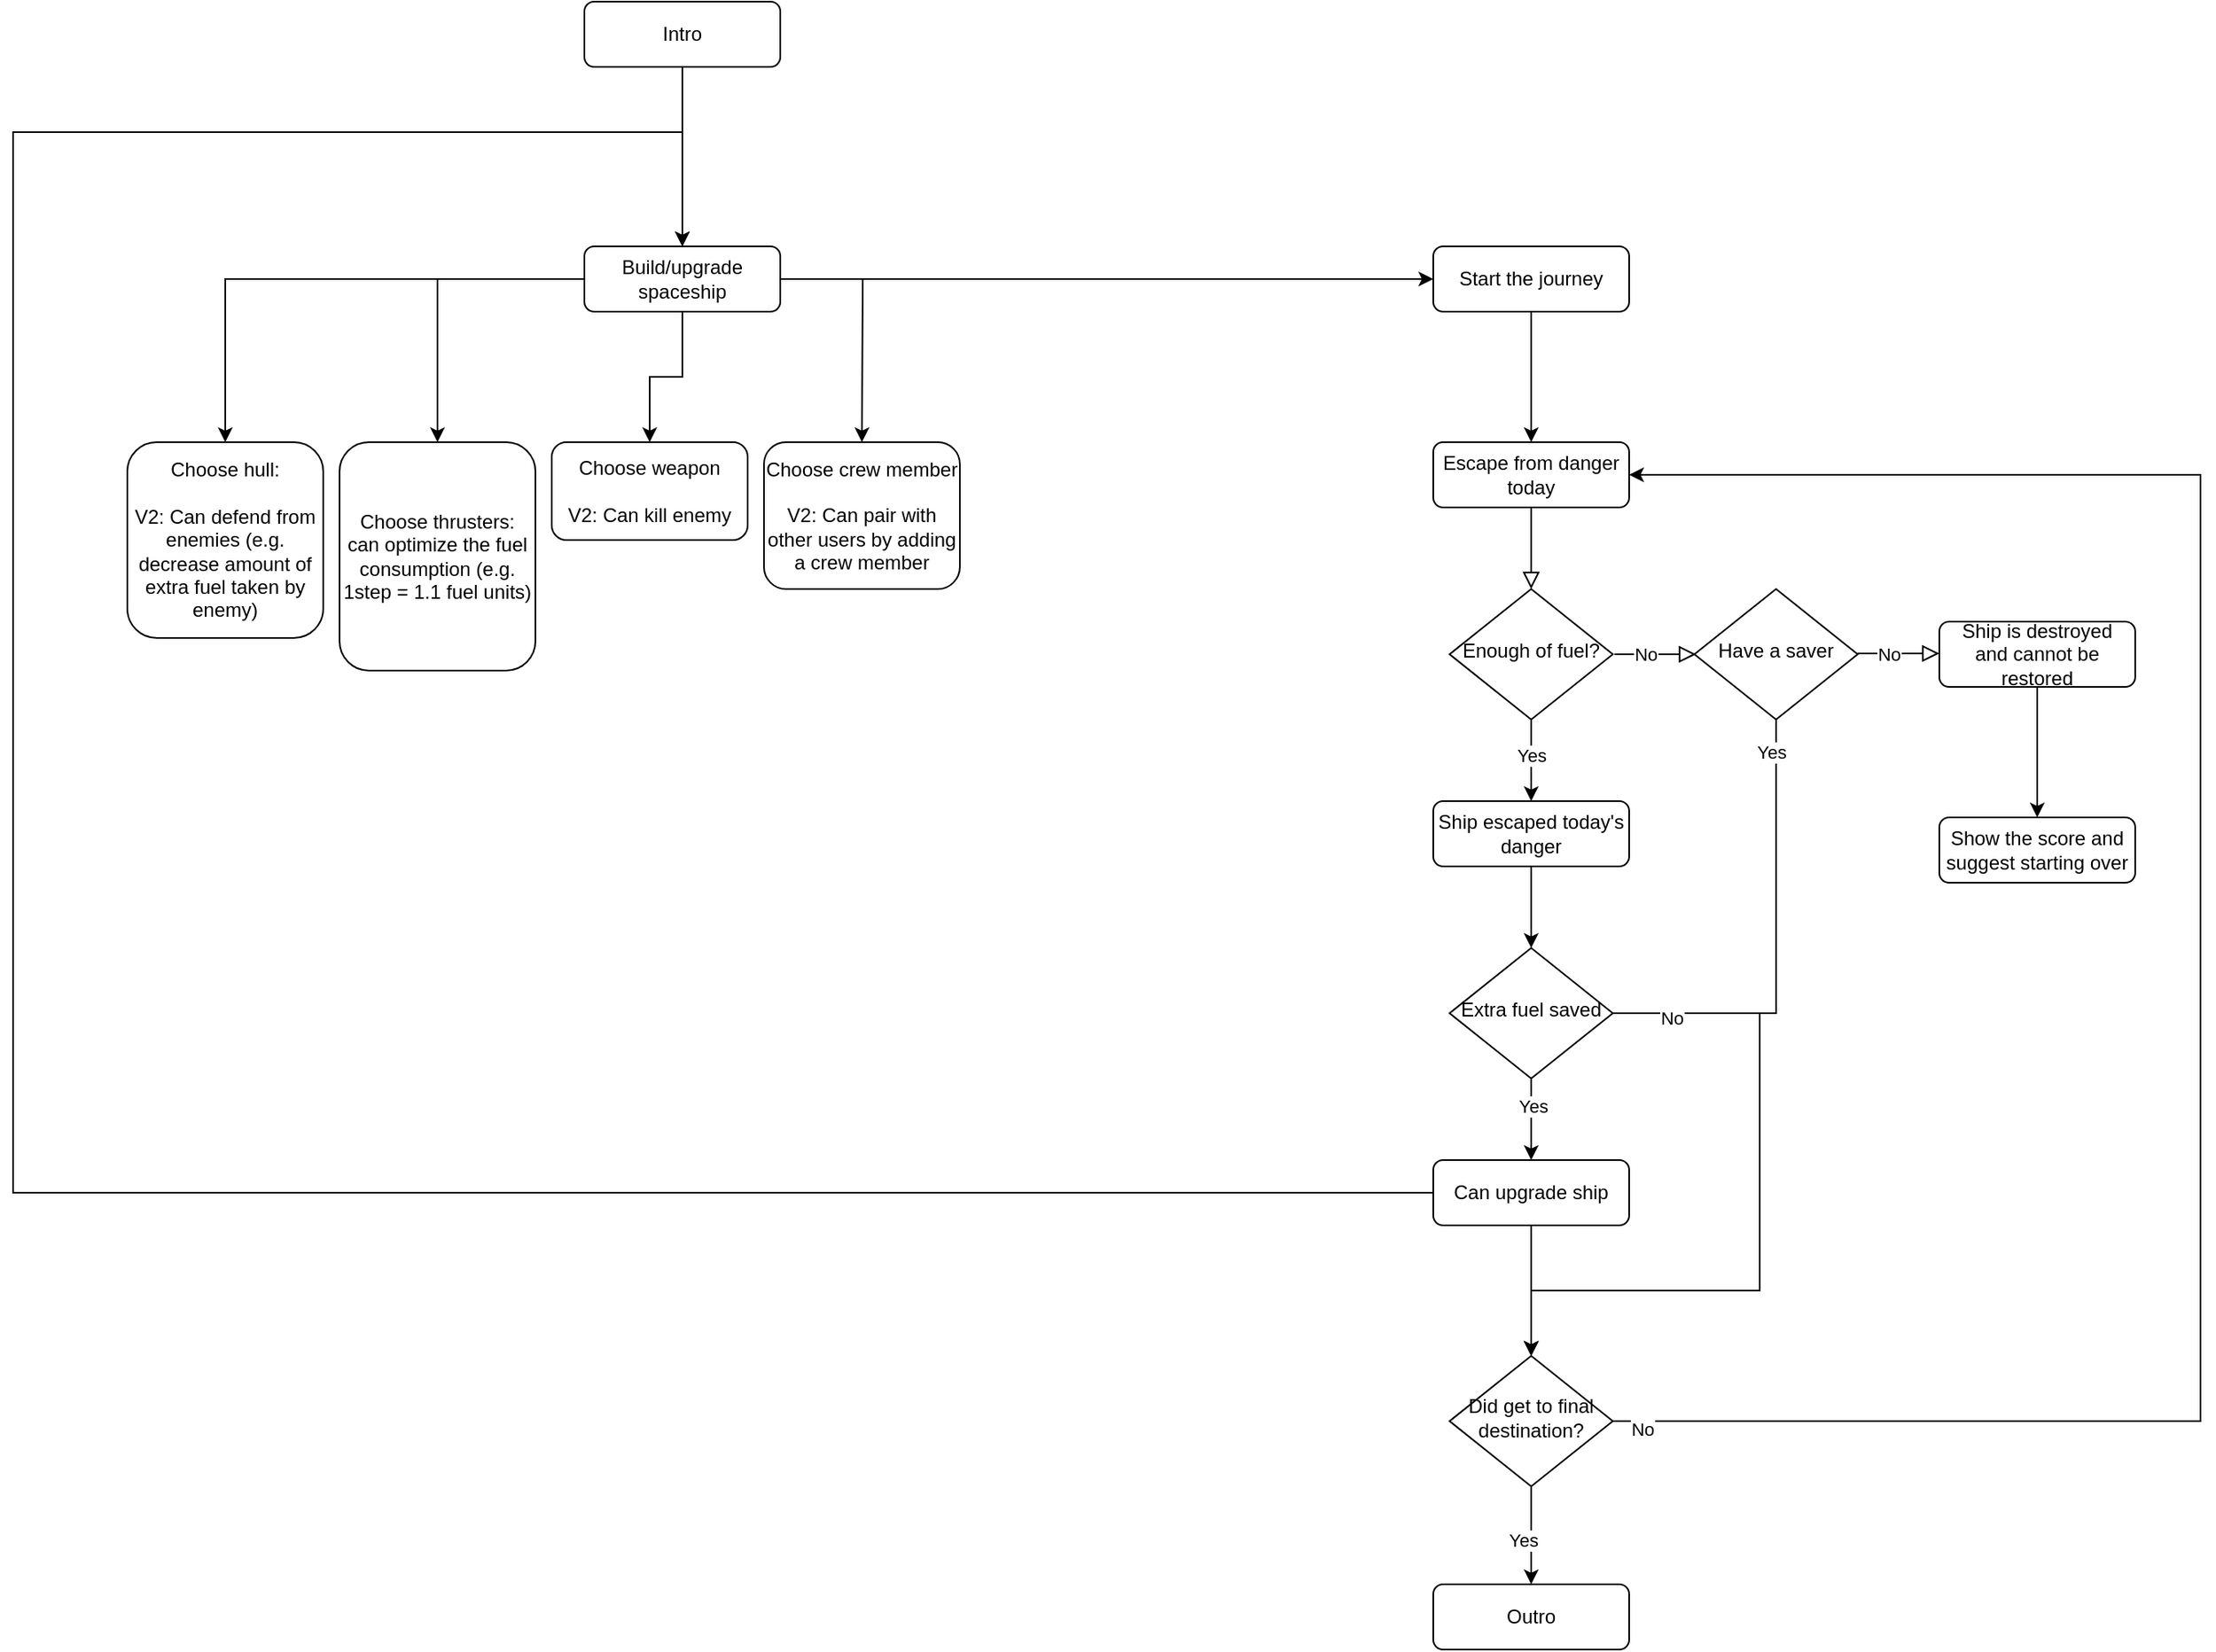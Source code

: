 <mxfile version="24.4.4" type="device">
  <diagram id="C5RBs43oDa-KdzZeNtuy" name="Page-1">
    <mxGraphModel dx="2236" dy="2454" grid="1" gridSize="10" guides="1" tooltips="1" connect="1" arrows="1" fold="1" page="1" pageScale="1" pageWidth="827" pageHeight="1169" math="0" shadow="0">
      <root>
        <mxCell id="WIyWlLk6GJQsqaUBKTNV-0" />
        <mxCell id="WIyWlLk6GJQsqaUBKTNV-1" parent="WIyWlLk6GJQsqaUBKTNV-0" />
        <mxCell id="WIyWlLk6GJQsqaUBKTNV-2" value="" style="rounded=0;html=1;jettySize=auto;orthogonalLoop=1;fontSize=11;endArrow=block;endFill=0;endSize=8;strokeWidth=1;shadow=0;labelBackgroundColor=none;edgeStyle=orthogonalEdgeStyle;" parent="WIyWlLk6GJQsqaUBKTNV-1" source="WIyWlLk6GJQsqaUBKTNV-3" target="WIyWlLk6GJQsqaUBKTNV-6" edge="1">
          <mxGeometry relative="1" as="geometry" />
        </mxCell>
        <mxCell id="WIyWlLk6GJQsqaUBKTNV-3" value="Escape from danger today" style="rounded=1;whiteSpace=wrap;html=1;fontSize=12;glass=0;strokeWidth=1;shadow=0;" parent="WIyWlLk6GJQsqaUBKTNV-1" vertex="1">
          <mxGeometry x="160" y="80" width="120" height="40" as="geometry" />
        </mxCell>
        <mxCell id="WIyWlLk6GJQsqaUBKTNV-5" value="" style="edgeStyle=orthogonalEdgeStyle;rounded=0;html=1;jettySize=auto;orthogonalLoop=1;fontSize=11;endArrow=block;endFill=0;endSize=8;strokeWidth=1;shadow=0;labelBackgroundColor=none;" parent="WIyWlLk6GJQsqaUBKTNV-1" edge="1">
          <mxGeometry x="0.56" y="-70" relative="1" as="geometry">
            <mxPoint as="offset" />
            <mxPoint x="271" y="210" as="sourcePoint" />
            <mxPoint x="321" y="210" as="targetPoint" />
          </mxGeometry>
        </mxCell>
        <mxCell id="4mImEyThaA2LBmVQJz_g-3" value="No" style="edgeLabel;html=1;align=center;verticalAlign=middle;resizable=0;points=[];" vertex="1" connectable="0" parent="WIyWlLk6GJQsqaUBKTNV-5">
          <mxGeometry y="-3" relative="1" as="geometry">
            <mxPoint x="-6" y="-3" as="offset" />
          </mxGeometry>
        </mxCell>
        <mxCell id="4mImEyThaA2LBmVQJz_g-9" value="" style="edgeStyle=orthogonalEdgeStyle;rounded=0;orthogonalLoop=1;jettySize=auto;html=1;" edge="1" parent="WIyWlLk6GJQsqaUBKTNV-1" source="WIyWlLk6GJQsqaUBKTNV-6" target="WIyWlLk6GJQsqaUBKTNV-12">
          <mxGeometry relative="1" as="geometry" />
        </mxCell>
        <mxCell id="4mImEyThaA2LBmVQJz_g-10" value="Yes" style="edgeLabel;html=1;align=center;verticalAlign=middle;resizable=0;points=[];" vertex="1" connectable="0" parent="4mImEyThaA2LBmVQJz_g-9">
          <mxGeometry x="-0.12" relative="1" as="geometry">
            <mxPoint as="offset" />
          </mxGeometry>
        </mxCell>
        <mxCell id="WIyWlLk6GJQsqaUBKTNV-6" value="Enough of fuel?" style="rhombus;whiteSpace=wrap;html=1;shadow=0;fontFamily=Helvetica;fontSize=12;align=center;strokeWidth=1;spacing=6;spacingTop=-4;" parent="WIyWlLk6GJQsqaUBKTNV-1" vertex="1">
          <mxGeometry x="170" y="170" width="100" height="80" as="geometry" />
        </mxCell>
        <mxCell id="4mImEyThaA2LBmVQJz_g-12" value="" style="edgeStyle=orthogonalEdgeStyle;rounded=0;orthogonalLoop=1;jettySize=auto;html=1;" edge="1" parent="WIyWlLk6GJQsqaUBKTNV-1" source="WIyWlLk6GJQsqaUBKTNV-10" target="WIyWlLk6GJQsqaUBKTNV-11">
          <mxGeometry relative="1" as="geometry" />
        </mxCell>
        <mxCell id="4mImEyThaA2LBmVQJz_g-13" value="Yes" style="edgeLabel;html=1;align=center;verticalAlign=middle;resizable=0;points=[];" vertex="1" connectable="0" parent="4mImEyThaA2LBmVQJz_g-12">
          <mxGeometry x="-0.32" y="1" relative="1" as="geometry">
            <mxPoint as="offset" />
          </mxGeometry>
        </mxCell>
        <mxCell id="4mImEyThaA2LBmVQJz_g-52" style="edgeStyle=orthogonalEdgeStyle;rounded=0;orthogonalLoop=1;jettySize=auto;html=1;entryX=0.5;entryY=0;entryDx=0;entryDy=0;" edge="1" parent="WIyWlLk6GJQsqaUBKTNV-1" source="WIyWlLk6GJQsqaUBKTNV-10" target="4mImEyThaA2LBmVQJz_g-46">
          <mxGeometry relative="1" as="geometry">
            <Array as="points">
              <mxPoint x="360" y="430" />
              <mxPoint x="360" y="600" />
              <mxPoint x="220" y="600" />
            </Array>
          </mxGeometry>
        </mxCell>
        <mxCell id="4mImEyThaA2LBmVQJz_g-54" value="No" style="edgeLabel;html=1;align=center;verticalAlign=middle;resizable=0;points=[];" vertex="1" connectable="0" parent="4mImEyThaA2LBmVQJz_g-52">
          <mxGeometry x="-0.836" y="-3" relative="1" as="geometry">
            <mxPoint as="offset" />
          </mxGeometry>
        </mxCell>
        <mxCell id="WIyWlLk6GJQsqaUBKTNV-10" value="Extra fuel saved" style="rhombus;whiteSpace=wrap;html=1;shadow=0;fontFamily=Helvetica;fontSize=12;align=center;strokeWidth=1;spacing=6;spacingTop=-4;" parent="WIyWlLk6GJQsqaUBKTNV-1" vertex="1">
          <mxGeometry x="170" y="390" width="100" height="80" as="geometry" />
        </mxCell>
        <mxCell id="4mImEyThaA2LBmVQJz_g-44" value="" style="edgeStyle=orthogonalEdgeStyle;rounded=0;orthogonalLoop=1;jettySize=auto;html=1;" edge="1" parent="WIyWlLk6GJQsqaUBKTNV-1" source="WIyWlLk6GJQsqaUBKTNV-11">
          <mxGeometry relative="1" as="geometry">
            <mxPoint x="220" y="640" as="targetPoint" />
          </mxGeometry>
        </mxCell>
        <mxCell id="4mImEyThaA2LBmVQJz_g-65" style="edgeStyle=orthogonalEdgeStyle;rounded=0;orthogonalLoop=1;jettySize=auto;html=1;entryX=0.5;entryY=0;entryDx=0;entryDy=0;" edge="1" parent="WIyWlLk6GJQsqaUBKTNV-1" source="WIyWlLk6GJQsqaUBKTNV-11" target="4mImEyThaA2LBmVQJz_g-14">
          <mxGeometry relative="1" as="geometry">
            <Array as="points">
              <mxPoint x="-710" y="540" />
              <mxPoint x="-710" y="-110" />
              <mxPoint x="-300" y="-110" />
            </Array>
          </mxGeometry>
        </mxCell>
        <mxCell id="WIyWlLk6GJQsqaUBKTNV-11" value="Can upgrade ship" style="rounded=1;whiteSpace=wrap;html=1;fontSize=12;glass=0;strokeWidth=1;shadow=0;" parent="WIyWlLk6GJQsqaUBKTNV-1" vertex="1">
          <mxGeometry x="160" y="520" width="120" height="40" as="geometry" />
        </mxCell>
        <mxCell id="4mImEyThaA2LBmVQJz_g-11" value="" style="edgeStyle=orthogonalEdgeStyle;rounded=0;orthogonalLoop=1;jettySize=auto;html=1;" edge="1" parent="WIyWlLk6GJQsqaUBKTNV-1" source="WIyWlLk6GJQsqaUBKTNV-12" target="WIyWlLk6GJQsqaUBKTNV-10">
          <mxGeometry relative="1" as="geometry" />
        </mxCell>
        <mxCell id="WIyWlLk6GJQsqaUBKTNV-12" value="Ship escaped today&#39;s danger" style="rounded=1;whiteSpace=wrap;html=1;fontSize=12;glass=0;strokeWidth=1;shadow=0;" parent="WIyWlLk6GJQsqaUBKTNV-1" vertex="1">
          <mxGeometry x="160" y="300" width="120" height="40" as="geometry" />
        </mxCell>
        <mxCell id="4mImEyThaA2LBmVQJz_g-61" style="edgeStyle=orthogonalEdgeStyle;rounded=0;orthogonalLoop=1;jettySize=auto;html=1;entryX=0.5;entryY=0;entryDx=0;entryDy=0;" edge="1" parent="WIyWlLk6GJQsqaUBKTNV-1" source="4mImEyThaA2LBmVQJz_g-0" target="4mImEyThaA2LBmVQJz_g-46">
          <mxGeometry relative="1" as="geometry">
            <Array as="points">
              <mxPoint x="370" y="430" />
              <mxPoint x="360" y="430" />
              <mxPoint x="360" y="600" />
              <mxPoint x="220" y="600" />
            </Array>
          </mxGeometry>
        </mxCell>
        <mxCell id="4mImEyThaA2LBmVQJz_g-62" value="Yes" style="edgeLabel;html=1;align=center;verticalAlign=middle;resizable=0;points=[];" vertex="1" connectable="0" parent="4mImEyThaA2LBmVQJz_g-61">
          <mxGeometry x="-0.932" y="-3" relative="1" as="geometry">
            <mxPoint y="1" as="offset" />
          </mxGeometry>
        </mxCell>
        <mxCell id="4mImEyThaA2LBmVQJz_g-0" value="Have a saver" style="rhombus;whiteSpace=wrap;html=1;shadow=0;fontFamily=Helvetica;fontSize=12;align=center;strokeWidth=1;spacing=6;spacingTop=-4;" vertex="1" parent="WIyWlLk6GJQsqaUBKTNV-1">
          <mxGeometry x="320" y="170" width="100" height="80" as="geometry" />
        </mxCell>
        <mxCell id="4mImEyThaA2LBmVQJz_g-4" value="" style="edgeStyle=orthogonalEdgeStyle;rounded=0;html=1;jettySize=auto;orthogonalLoop=1;fontSize=11;endArrow=block;endFill=0;endSize=8;strokeWidth=1;shadow=0;labelBackgroundColor=none;" edge="1" parent="WIyWlLk6GJQsqaUBKTNV-1">
          <mxGeometry x="0.56" y="-70" relative="1" as="geometry">
            <mxPoint as="offset" />
            <mxPoint x="420" y="209.5" as="sourcePoint" />
            <mxPoint x="470" y="209.5" as="targetPoint" />
          </mxGeometry>
        </mxCell>
        <mxCell id="4mImEyThaA2LBmVQJz_g-5" value="No" style="edgeLabel;html=1;align=center;verticalAlign=middle;resizable=0;points=[];" vertex="1" connectable="0" parent="4mImEyThaA2LBmVQJz_g-4">
          <mxGeometry y="-3" relative="1" as="geometry">
            <mxPoint x="-6" y="-3" as="offset" />
          </mxGeometry>
        </mxCell>
        <mxCell id="4mImEyThaA2LBmVQJz_g-64" value="" style="edgeStyle=orthogonalEdgeStyle;rounded=0;orthogonalLoop=1;jettySize=auto;html=1;" edge="1" parent="WIyWlLk6GJQsqaUBKTNV-1" source="4mImEyThaA2LBmVQJz_g-6" target="4mImEyThaA2LBmVQJz_g-63">
          <mxGeometry relative="1" as="geometry" />
        </mxCell>
        <mxCell id="4mImEyThaA2LBmVQJz_g-6" value="Ship is destroyed&lt;div&gt;and cannot be restored&lt;/div&gt;" style="rounded=1;whiteSpace=wrap;html=1;fontSize=12;glass=0;strokeWidth=1;shadow=0;" vertex="1" parent="WIyWlLk6GJQsqaUBKTNV-1">
          <mxGeometry x="470" y="190" width="120" height="40" as="geometry" />
        </mxCell>
        <mxCell id="4mImEyThaA2LBmVQJz_g-29" style="edgeStyle=orthogonalEdgeStyle;rounded=0;orthogonalLoop=1;jettySize=auto;html=1;" edge="1" parent="WIyWlLk6GJQsqaUBKTNV-1" source="4mImEyThaA2LBmVQJz_g-14" target="4mImEyThaA2LBmVQJz_g-17">
          <mxGeometry relative="1" as="geometry" />
        </mxCell>
        <mxCell id="4mImEyThaA2LBmVQJz_g-30" style="edgeStyle=orthogonalEdgeStyle;rounded=0;orthogonalLoop=1;jettySize=auto;html=1;entryX=0.5;entryY=0;entryDx=0;entryDy=0;" edge="1" parent="WIyWlLk6GJQsqaUBKTNV-1" source="4mImEyThaA2LBmVQJz_g-14" target="4mImEyThaA2LBmVQJz_g-21">
          <mxGeometry relative="1" as="geometry" />
        </mxCell>
        <mxCell id="4mImEyThaA2LBmVQJz_g-31" style="edgeStyle=orthogonalEdgeStyle;rounded=0;orthogonalLoop=1;jettySize=auto;html=1;" edge="1" parent="WIyWlLk6GJQsqaUBKTNV-1" source="4mImEyThaA2LBmVQJz_g-14" target="4mImEyThaA2LBmVQJz_g-27">
          <mxGeometry relative="1" as="geometry" />
        </mxCell>
        <mxCell id="4mImEyThaA2LBmVQJz_g-33" style="edgeStyle=orthogonalEdgeStyle;rounded=0;orthogonalLoop=1;jettySize=auto;html=1;" edge="1" parent="WIyWlLk6GJQsqaUBKTNV-1" source="4mImEyThaA2LBmVQJz_g-14">
          <mxGeometry relative="1" as="geometry">
            <mxPoint x="-190" y="80" as="targetPoint" />
          </mxGeometry>
        </mxCell>
        <mxCell id="4mImEyThaA2LBmVQJz_g-41" style="edgeStyle=orthogonalEdgeStyle;rounded=0;orthogonalLoop=1;jettySize=auto;html=1;" edge="1" parent="WIyWlLk6GJQsqaUBKTNV-1" source="4mImEyThaA2LBmVQJz_g-14" target="4mImEyThaA2LBmVQJz_g-15">
          <mxGeometry relative="1" as="geometry" />
        </mxCell>
        <mxCell id="4mImEyThaA2LBmVQJz_g-14" value="Build/upgrade spaceship" style="rounded=1;whiteSpace=wrap;html=1;fontSize=12;glass=0;strokeWidth=1;shadow=0;" vertex="1" parent="WIyWlLk6GJQsqaUBKTNV-1">
          <mxGeometry x="-360" y="-40" width="120" height="40" as="geometry" />
        </mxCell>
        <mxCell id="4mImEyThaA2LBmVQJz_g-16" value="" style="edgeStyle=orthogonalEdgeStyle;rounded=0;orthogonalLoop=1;jettySize=auto;html=1;" edge="1" parent="WIyWlLk6GJQsqaUBKTNV-1" source="4mImEyThaA2LBmVQJz_g-15" target="WIyWlLk6GJQsqaUBKTNV-3">
          <mxGeometry relative="1" as="geometry" />
        </mxCell>
        <mxCell id="4mImEyThaA2LBmVQJz_g-15" value="Start the journey" style="rounded=1;whiteSpace=wrap;html=1;fontSize=12;glass=0;strokeWidth=1;shadow=0;" vertex="1" parent="WIyWlLk6GJQsqaUBKTNV-1">
          <mxGeometry x="160" y="-40" width="120" height="40" as="geometry" />
        </mxCell>
        <mxCell id="4mImEyThaA2LBmVQJz_g-17" value="Choose hull:&lt;br&gt;&lt;br&gt;V2: Can defend from enemies (e.g. decrease amount of extra fuel taken by enemy)" style="rounded=1;whiteSpace=wrap;html=1;fontSize=12;glass=0;strokeWidth=1;shadow=0;" vertex="1" parent="WIyWlLk6GJQsqaUBKTNV-1">
          <mxGeometry x="-640" y="80" width="120" height="120" as="geometry" />
        </mxCell>
        <mxCell id="4mImEyThaA2LBmVQJz_g-21" value="Choose thrusters:&lt;div&gt;can optimize the fuel consumption (e.g. 1step = 1.1 fuel units)&lt;/div&gt;" style="rounded=1;whiteSpace=wrap;html=1;fontSize=12;glass=0;strokeWidth=1;shadow=0;" vertex="1" parent="WIyWlLk6GJQsqaUBKTNV-1">
          <mxGeometry x="-510" y="80" width="120" height="140" as="geometry" />
        </mxCell>
        <mxCell id="4mImEyThaA2LBmVQJz_g-27" value="Choose weapon&lt;br&gt;&lt;br&gt;V2: Can kill enemy" style="rounded=1;whiteSpace=wrap;html=1;fontSize=12;glass=0;strokeWidth=1;shadow=0;" vertex="1" parent="WIyWlLk6GJQsqaUBKTNV-1">
          <mxGeometry x="-380" y="80" width="120" height="60" as="geometry" />
        </mxCell>
        <mxCell id="4mImEyThaA2LBmVQJz_g-34" value="Choose crew member&lt;br&gt;&lt;br&gt;V2: Can pair with other users by adding a crew member" style="rounded=1;whiteSpace=wrap;html=1;fontSize=12;glass=0;strokeWidth=1;shadow=0;" vertex="1" parent="WIyWlLk6GJQsqaUBKTNV-1">
          <mxGeometry x="-250" y="80" width="120" height="90" as="geometry" />
        </mxCell>
        <mxCell id="4mImEyThaA2LBmVQJz_g-50" value="" style="edgeStyle=orthogonalEdgeStyle;rounded=0;orthogonalLoop=1;jettySize=auto;html=1;" edge="1" parent="WIyWlLk6GJQsqaUBKTNV-1" source="4mImEyThaA2LBmVQJz_g-46" target="4mImEyThaA2LBmVQJz_g-49">
          <mxGeometry relative="1" as="geometry" />
        </mxCell>
        <mxCell id="4mImEyThaA2LBmVQJz_g-51" value="Yes" style="edgeLabel;html=1;align=center;verticalAlign=middle;resizable=0;points=[];" vertex="1" connectable="0" parent="4mImEyThaA2LBmVQJz_g-50">
          <mxGeometry x="0.105" y="-5" relative="1" as="geometry">
            <mxPoint as="offset" />
          </mxGeometry>
        </mxCell>
        <mxCell id="4mImEyThaA2LBmVQJz_g-55" style="edgeStyle=orthogonalEdgeStyle;rounded=0;orthogonalLoop=1;jettySize=auto;html=1;entryX=1;entryY=0.5;entryDx=0;entryDy=0;" edge="1" parent="WIyWlLk6GJQsqaUBKTNV-1" source="4mImEyThaA2LBmVQJz_g-46" target="WIyWlLk6GJQsqaUBKTNV-3">
          <mxGeometry relative="1" as="geometry">
            <Array as="points">
              <mxPoint x="630" y="680" />
              <mxPoint x="630" y="100" />
            </Array>
          </mxGeometry>
        </mxCell>
        <mxCell id="4mImEyThaA2LBmVQJz_g-56" value="No" style="edgeLabel;html=1;align=center;verticalAlign=middle;resizable=0;points=[];" vertex="1" connectable="0" parent="4mImEyThaA2LBmVQJz_g-55">
          <mxGeometry x="-0.972" y="-5" relative="1" as="geometry">
            <mxPoint as="offset" />
          </mxGeometry>
        </mxCell>
        <mxCell id="4mImEyThaA2LBmVQJz_g-46" value="Did get to final destination?" style="rhombus;whiteSpace=wrap;html=1;shadow=0;fontFamily=Helvetica;fontSize=12;align=center;strokeWidth=1;spacing=6;spacingTop=-4;" vertex="1" parent="WIyWlLk6GJQsqaUBKTNV-1">
          <mxGeometry x="170" y="640" width="100" height="80" as="geometry" />
        </mxCell>
        <mxCell id="4mImEyThaA2LBmVQJz_g-49" value="Outro" style="rounded=1;whiteSpace=wrap;html=1;fontSize=12;glass=0;strokeWidth=1;shadow=0;" vertex="1" parent="WIyWlLk6GJQsqaUBKTNV-1">
          <mxGeometry x="160" y="780" width="120" height="40" as="geometry" />
        </mxCell>
        <mxCell id="4mImEyThaA2LBmVQJz_g-60" style="edgeStyle=orthogonalEdgeStyle;rounded=0;orthogonalLoop=1;jettySize=auto;html=1;entryX=0.5;entryY=0;entryDx=0;entryDy=0;" edge="1" parent="WIyWlLk6GJQsqaUBKTNV-1" source="4mImEyThaA2LBmVQJz_g-57" target="4mImEyThaA2LBmVQJz_g-14">
          <mxGeometry relative="1" as="geometry" />
        </mxCell>
        <mxCell id="4mImEyThaA2LBmVQJz_g-57" value="Intro" style="rounded=1;whiteSpace=wrap;html=1;fontSize=12;glass=0;strokeWidth=1;shadow=0;" vertex="1" parent="WIyWlLk6GJQsqaUBKTNV-1">
          <mxGeometry x="-360" y="-190" width="120" height="40" as="geometry" />
        </mxCell>
        <mxCell id="4mImEyThaA2LBmVQJz_g-63" value="Show the score and suggest starting over" style="rounded=1;whiteSpace=wrap;html=1;fontSize=12;glass=0;strokeWidth=1;shadow=0;" vertex="1" parent="WIyWlLk6GJQsqaUBKTNV-1">
          <mxGeometry x="470" y="310" width="120" height="40" as="geometry" />
        </mxCell>
      </root>
    </mxGraphModel>
  </diagram>
</mxfile>
